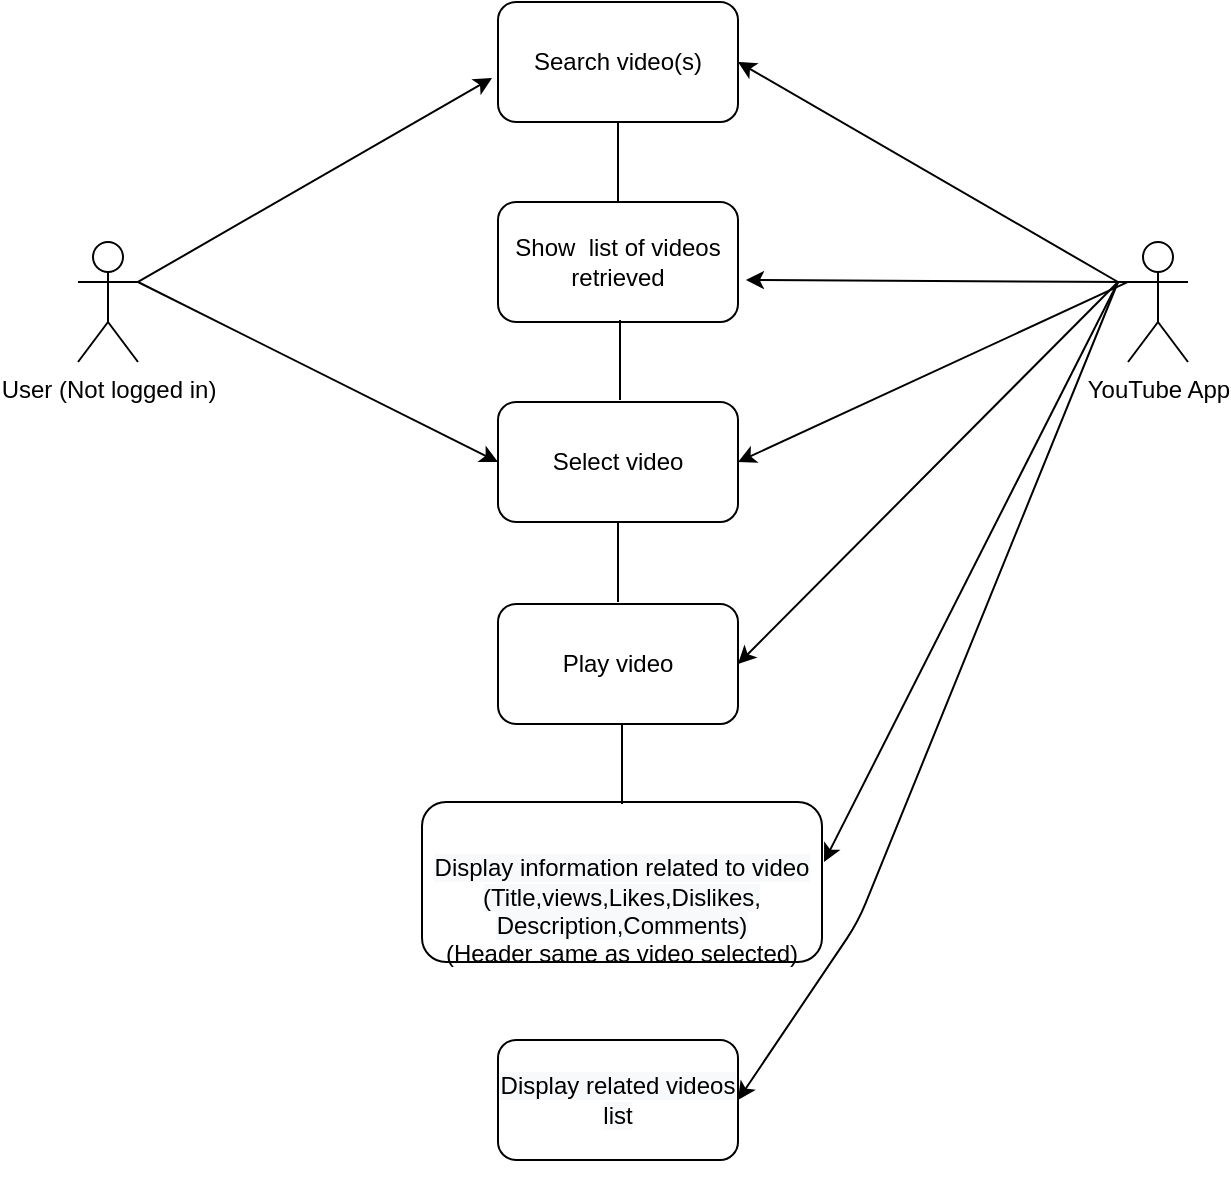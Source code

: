 <mxfile version="13.5.7" type="device" pages="2"><diagram id="R3AJudw_QuLWq5WWiMv0" name="Video Details"><mxGraphModel dx="868" dy="467" grid="1" gridSize="10" guides="1" tooltips="1" connect="1" arrows="1" fold="1" page="1" pageScale="1" pageWidth="850" pageHeight="1100" math="0" shadow="0"><root><mxCell id="0"/><mxCell id="1" parent="0"/><mxCell id="O59gN87tFlUamFgUDiCM-1" value="User (Not logged in)" style="shape=umlActor;verticalLabelPosition=bottom;verticalAlign=top;html=1;outlineConnect=0;" vertex="1" parent="1"><mxGeometry x="70" y="170" width="30" height="60" as="geometry"/></mxCell><mxCell id="O59gN87tFlUamFgUDiCM-3" value="Search video(s)" style="rounded=1;whiteSpace=wrap;html=1;" vertex="1" parent="1"><mxGeometry x="280" y="50" width="120" height="60" as="geometry"/></mxCell><mxCell id="O59gN87tFlUamFgUDiCM-4" value="YouTube App" style="shape=umlActor;verticalLabelPosition=bottom;verticalAlign=top;html=1;outlineConnect=0;" vertex="1" parent="1"><mxGeometry x="595" y="170" width="30" height="60" as="geometry"/></mxCell><mxCell id="O59gN87tFlUamFgUDiCM-5" value="Show&amp;nbsp; list of videos retrieved" style="rounded=1;whiteSpace=wrap;html=1;" vertex="1" parent="1"><mxGeometry x="280" y="150" width="120" height="60" as="geometry"/></mxCell><mxCell id="O59gN87tFlUamFgUDiCM-6" value="Select video" style="rounded=1;whiteSpace=wrap;html=1;" vertex="1" parent="1"><mxGeometry x="280" y="250" width="120" height="60" as="geometry"/></mxCell><mxCell id="O59gN87tFlUamFgUDiCM-7" value="" style="endArrow=classic;html=1;exitX=1;exitY=0.333;exitDx=0;exitDy=0;exitPerimeter=0;entryX=-0.025;entryY=0.633;entryDx=0;entryDy=0;entryPerimeter=0;" edge="1" parent="1" source="O59gN87tFlUamFgUDiCM-1" target="O59gN87tFlUamFgUDiCM-3"><mxGeometry width="50" height="50" relative="1" as="geometry"><mxPoint x="410" y="270" as="sourcePoint"/><mxPoint x="260" y="180" as="targetPoint"/></mxGeometry></mxCell><mxCell id="O59gN87tFlUamFgUDiCM-8" value="" style="endArrow=classic;html=1;entryX=1.033;entryY=0.65;entryDx=0;entryDy=0;exitX=0;exitY=0.333;exitDx=0;exitDy=0;exitPerimeter=0;entryPerimeter=0;" edge="1" parent="1" source="O59gN87tFlUamFgUDiCM-4" target="O59gN87tFlUamFgUDiCM-5"><mxGeometry width="50" height="50" relative="1" as="geometry"><mxPoint x="410" y="270" as="sourcePoint"/><mxPoint x="460" y="220" as="targetPoint"/></mxGeometry></mxCell><mxCell id="O59gN87tFlUamFgUDiCM-9" value="" style="endArrow=classic;html=1;entryX=1;entryY=0.5;entryDx=0;entryDy=0;" edge="1" parent="1" target="O59gN87tFlUamFgUDiCM-3"><mxGeometry width="50" height="50" relative="1" as="geometry"><mxPoint x="590" y="190" as="sourcePoint"/><mxPoint x="413.96" y="199" as="targetPoint"/></mxGeometry></mxCell><mxCell id="O59gN87tFlUamFgUDiCM-10" value="" style="endArrow=classic;html=1;entryX=1;entryY=0.5;entryDx=0;entryDy=0;exitX=0;exitY=0.333;exitDx=0;exitDy=0;exitPerimeter=0;" edge="1" parent="1" source="O59gN87tFlUamFgUDiCM-4" target="O59gN87tFlUamFgUDiCM-6"><mxGeometry width="50" height="50" relative="1" as="geometry"><mxPoint x="610" y="210" as="sourcePoint"/><mxPoint x="423.96" y="209" as="targetPoint"/></mxGeometry></mxCell><mxCell id="O59gN87tFlUamFgUDiCM-11" value="" style="endArrow=classic;html=1;entryX=0;entryY=0.5;entryDx=0;entryDy=0;" edge="1" parent="1" target="O59gN87tFlUamFgUDiCM-6"><mxGeometry width="50" height="50" relative="1" as="geometry"><mxPoint x="100" y="190" as="sourcePoint"/><mxPoint x="460" y="220" as="targetPoint"/></mxGeometry></mxCell><mxCell id="O59gN87tFlUamFgUDiCM-12" value="" style="endArrow=none;html=1;" edge="1" parent="1" source="O59gN87tFlUamFgUDiCM-5"><mxGeometry width="50" height="50" relative="1" as="geometry"><mxPoint x="290" y="160" as="sourcePoint"/><mxPoint x="340" y="110" as="targetPoint"/></mxGeometry></mxCell><mxCell id="O59gN87tFlUamFgUDiCM-13" value="" style="endArrow=none;html=1;" edge="1" parent="1"><mxGeometry width="50" height="50" relative="1" as="geometry"><mxPoint x="341" y="249" as="sourcePoint"/><mxPoint x="341" y="209" as="targetPoint"/></mxGeometry></mxCell><mxCell id="4GHKnVf-RYp0EVMlUm43-1" value="Play video&lt;br&gt;" style="rounded=1;whiteSpace=wrap;html=1;" vertex="1" parent="1"><mxGeometry x="280" y="351" width="120" height="60" as="geometry"/></mxCell><mxCell id="4GHKnVf-RYp0EVMlUm43-2" value="&lt;br&gt;&lt;br&gt;&lt;span style=&quot;color: rgb(0 , 0 , 0) ; font-size: 12px ; font-style: normal ; font-weight: 400 ; letter-spacing: normal ; text-align: center ; text-indent: 0px ; text-transform: none ; word-spacing: 0px ; font-family: &amp;#34;helvetica&amp;#34; ; background-color: rgb(248 , 249 , 250) ; display: inline ; float: none&quot;&gt;Display information related to video&lt;/span&gt;&lt;br style=&quot;color: rgb(0 , 0 , 0) ; font-size: 12px ; font-style: normal ; font-weight: 400 ; letter-spacing: normal ; text-align: center ; text-indent: 0px ; text-transform: none ; word-spacing: 0px ; font-family: &amp;#34;helvetica&amp;#34; ; background-color: rgb(248 , 249 , 250)&quot;&gt;&lt;span style=&quot;color: rgb(0 , 0 , 0) ; font-size: 12px ; font-style: normal ; font-weight: 400 ; letter-spacing: normal ; text-align: center ; text-indent: 0px ; text-transform: none ; word-spacing: 0px ; font-family: &amp;#34;helvetica&amp;#34; ; background-color: rgb(248 , 249 , 250) ; display: inline ; float: none&quot;&gt;(Title,views,Likes,Dislikes, Description,Comments)&lt;br&gt;&lt;/span&gt;(Header same as video selected)" style="rounded=1;whiteSpace=wrap;html=1;" vertex="1" parent="1"><mxGeometry x="242" y="450" width="200" height="80" as="geometry"/></mxCell><mxCell id="4GHKnVf-RYp0EVMlUm43-3" value="" style="endArrow=none;html=1;" edge="1" parent="1"><mxGeometry width="50" height="50" relative="1" as="geometry"><mxPoint x="342" y="451" as="sourcePoint"/><mxPoint x="342" y="411" as="targetPoint"/></mxGeometry></mxCell><mxCell id="4GHKnVf-RYp0EVMlUm43-4" value="" style="endArrow=none;html=1;" edge="1" parent="1"><mxGeometry width="50" height="50" relative="1" as="geometry"><mxPoint x="340" y="350" as="sourcePoint"/><mxPoint x="340" y="310" as="targetPoint"/></mxGeometry></mxCell><mxCell id="4GHKnVf-RYp0EVMlUm43-5" value="" style="endArrow=classic;html=1;entryX=1;entryY=0.5;entryDx=0;entryDy=0;" edge="1" parent="1" target="4GHKnVf-RYp0EVMlUm43-1"><mxGeometry width="50" height="50" relative="1" as="geometry"><mxPoint x="590" y="190" as="sourcePoint"/><mxPoint x="460" y="310" as="targetPoint"/></mxGeometry></mxCell><mxCell id="4GHKnVf-RYp0EVMlUm43-6" value="" style="endArrow=classic;html=1;entryX=1;entryY=0.5;entryDx=0;entryDy=0;" edge="1" parent="1" target="4GHKnVf-RYp0EVMlUm43-7"><mxGeometry width="50" height="50" relative="1" as="geometry"><mxPoint x="590" y="190" as="sourcePoint"/><mxPoint x="560" y="520" as="targetPoint"/><Array as="points"><mxPoint x="460" y="510"/></Array></mxGeometry></mxCell><mxCell id="4GHKnVf-RYp0EVMlUm43-7" value="&#10;&#10;&lt;span style=&quot;color: rgb(0, 0, 0); font-family: helvetica; font-size: 12px; font-style: normal; font-weight: 400; letter-spacing: normal; text-align: center; text-indent: 0px; text-transform: none; word-spacing: 0px; background-color: rgb(248, 249, 250); display: inline; float: none;&quot;&gt;Display related videos list&lt;/span&gt;&#10;&#10;" style="rounded=1;whiteSpace=wrap;html=1;" vertex="1" parent="1"><mxGeometry x="280" y="569" width="120" height="60" as="geometry"/></mxCell><mxCell id="4GHKnVf-RYp0EVMlUm43-11" value="" style="endArrow=classic;html=1;entryX=1.005;entryY=0.375;entryDx=0;entryDy=0;entryPerimeter=0;" edge="1" parent="1" target="4GHKnVf-RYp0EVMlUm43-2"><mxGeometry width="50" height="50" relative="1" as="geometry"><mxPoint x="590" y="190" as="sourcePoint"/><mxPoint x="460" y="410" as="targetPoint"/></mxGeometry></mxCell></root></mxGraphModel></diagram><diagram id="y2QdWLFr2m7ibiSQlpOt" name="Left Menu"><mxGraphModel dx="868" dy="467" grid="1" gridSize="10" guides="1" tooltips="1" connect="1" arrows="1" fold="1" page="1" pageScale="1" pageWidth="850" pageHeight="1100" math="0" shadow="0"><root><mxCell id="Yl0vQi9k1bUpzZNdL4S6-0"/><mxCell id="Yl0vQi9k1bUpzZNdL4S6-1" parent="Yl0vQi9k1bUpzZNdL4S6-0"/><mxCell id="W6o03r6WED2VTbYd6XCe-20" value="User (Not logged in)" style="shape=umlActor;verticalLabelPosition=bottom;verticalAlign=top;html=1;outlineConnect=0;" vertex="1" parent="Yl0vQi9k1bUpzZNdL4S6-1"><mxGeometry x="70" y="570" width="30" height="60" as="geometry"/></mxCell><mxCell id="W6o03r6WED2VTbYd6XCe-21" value="Select from left menu (Subscriptions, Library, History)" style="rounded=1;whiteSpace=wrap;html=1;" vertex="1" parent="Yl0vQi9k1bUpzZNdL4S6-1"><mxGeometry x="280" y="500" width="120" height="60" as="geometry"/></mxCell><mxCell id="W6o03r6WED2VTbYd6XCe-22" value="YouTube App" style="shape=umlActor;verticalLabelPosition=bottom;verticalAlign=top;html=1;outlineConnect=0;" vertex="1" parent="Yl0vQi9k1bUpzZNdL4S6-1"><mxGeometry x="590" y="570" width="30" height="60" as="geometry"/></mxCell><mxCell id="W6o03r6WED2VTbYd6XCe-23" value="Sign In required" style="rounded=1;whiteSpace=wrap;html=1;" vertex="1" parent="Yl0vQi9k1bUpzZNdL4S6-1"><mxGeometry x="280" y="601" width="120" height="60" as="geometry"/></mxCell><mxCell id="W6o03r6WED2VTbYd6XCe-24" value="" style="endArrow=classic;html=1;exitX=1;exitY=0.333;exitDx=0;exitDy=0;exitPerimeter=0;entryX=-0.025;entryY=0.633;entryDx=0;entryDy=0;entryPerimeter=0;" edge="1" parent="Yl0vQi9k1bUpzZNdL4S6-1" source="W6o03r6WED2VTbYd6XCe-20" target="W6o03r6WED2VTbYd6XCe-21"><mxGeometry width="50" height="50" relative="1" as="geometry"><mxPoint x="410" y="670" as="sourcePoint"/><mxPoint x="260" y="580" as="targetPoint"/></mxGeometry></mxCell><mxCell id="W6o03r6WED2VTbYd6XCe-25" value="" style="endArrow=classic;html=1;entryX=1;entryY=0.5;entryDx=0;entryDy=0;" edge="1" parent="Yl0vQi9k1bUpzZNdL4S6-1" target="W6o03r6WED2VTbYd6XCe-21"><mxGeometry width="50" height="50" relative="1" as="geometry"><mxPoint x="590" y="590" as="sourcePoint"/><mxPoint x="413.96" y="599" as="targetPoint"/></mxGeometry></mxCell><mxCell id="W6o03r6WED2VTbYd6XCe-26" value="" style="endArrow=classic;html=1;entryX=1;entryY=0.5;entryDx=0;entryDy=0;exitX=0;exitY=0.333;exitDx=0;exitDy=0;exitPerimeter=0;" edge="1" parent="Yl0vQi9k1bUpzZNdL4S6-1" source="W6o03r6WED2VTbYd6XCe-22" target="W6o03r6WED2VTbYd6XCe-23"><mxGeometry width="50" height="50" relative="1" as="geometry"><mxPoint x="610" y="610" as="sourcePoint"/><mxPoint x="423.96" y="609" as="targetPoint"/></mxGeometry></mxCell><mxCell id="W6o03r6WED2VTbYd6XCe-28" value="" style="endArrow=none;html=1;" edge="1" parent="Yl0vQi9k1bUpzZNdL4S6-1"><mxGeometry width="50" height="50" relative="1" as="geometry"><mxPoint x="341" y="600" as="sourcePoint"/><mxPoint x="341" y="560" as="targetPoint"/></mxGeometry></mxCell><mxCell id="YCoa7vvOJJLTJDBy624r-0" value="User (Not logged in)" style="shape=umlActor;verticalLabelPosition=bottom;verticalAlign=top;html=1;outlineConnect=0;" vertex="1" parent="Yl0vQi9k1bUpzZNdL4S6-1"><mxGeometry x="70" y="170" width="30" height="60" as="geometry"/></mxCell><mxCell id="YCoa7vvOJJLTJDBy624r-1" value="Select from left menu (Home, Trending)" style="rounded=1;whiteSpace=wrap;html=1;" vertex="1" parent="Yl0vQi9k1bUpzZNdL4S6-1"><mxGeometry x="280" y="50" width="120" height="60" as="geometry"/></mxCell><mxCell id="YCoa7vvOJJLTJDBy624r-2" value="YouTube App" style="shape=umlActor;verticalLabelPosition=bottom;verticalAlign=top;html=1;outlineConnect=0;" vertex="1" parent="Yl0vQi9k1bUpzZNdL4S6-1"><mxGeometry x="590" y="170" width="30" height="60" as="geometry"/></mxCell><mxCell id="YCoa7vvOJJLTJDBy624r-3" value="Show&amp;nbsp; list of videos retrieved" style="rounded=1;whiteSpace=wrap;html=1;" vertex="1" parent="Yl0vQi9k1bUpzZNdL4S6-1"><mxGeometry x="280" y="150" width="120" height="60" as="geometry"/></mxCell><mxCell id="YCoa7vvOJJLTJDBy624r-4" value="Select and View video" style="rounded=1;whiteSpace=wrap;html=1;" vertex="1" parent="Yl0vQi9k1bUpzZNdL4S6-1"><mxGeometry x="280" y="250" width="120" height="60" as="geometry"/></mxCell><mxCell id="YCoa7vvOJJLTJDBy624r-5" value="" style="endArrow=classic;html=1;exitX=1;exitY=0.333;exitDx=0;exitDy=0;exitPerimeter=0;entryX=-0.025;entryY=0.633;entryDx=0;entryDy=0;entryPerimeter=0;" edge="1" parent="Yl0vQi9k1bUpzZNdL4S6-1" source="YCoa7vvOJJLTJDBy624r-0" target="YCoa7vvOJJLTJDBy624r-1"><mxGeometry width="50" height="50" relative="1" as="geometry"><mxPoint x="410" y="270" as="sourcePoint"/><mxPoint x="260" y="180" as="targetPoint"/></mxGeometry></mxCell><mxCell id="YCoa7vvOJJLTJDBy624r-6" value="" style="endArrow=classic;html=1;entryX=1.033;entryY=0.65;entryDx=0;entryDy=0;exitX=0;exitY=0.333;exitDx=0;exitDy=0;exitPerimeter=0;entryPerimeter=0;" edge="1" parent="Yl0vQi9k1bUpzZNdL4S6-1" source="YCoa7vvOJJLTJDBy624r-2" target="YCoa7vvOJJLTJDBy624r-3"><mxGeometry width="50" height="50" relative="1" as="geometry"><mxPoint x="410" y="270" as="sourcePoint"/><mxPoint x="460" y="220" as="targetPoint"/></mxGeometry></mxCell><mxCell id="YCoa7vvOJJLTJDBy624r-7" value="" style="endArrow=classic;html=1;entryX=1;entryY=0.5;entryDx=0;entryDy=0;" edge="1" parent="Yl0vQi9k1bUpzZNdL4S6-1" target="YCoa7vvOJJLTJDBy624r-1"><mxGeometry width="50" height="50" relative="1" as="geometry"><mxPoint x="590" y="190" as="sourcePoint"/><mxPoint x="413.96" y="199" as="targetPoint"/></mxGeometry></mxCell><mxCell id="YCoa7vvOJJLTJDBy624r-8" value="" style="endArrow=classic;html=1;entryX=1;entryY=0.5;entryDx=0;entryDy=0;exitX=0;exitY=0.333;exitDx=0;exitDy=0;exitPerimeter=0;" edge="1" parent="Yl0vQi9k1bUpzZNdL4S6-1" source="YCoa7vvOJJLTJDBy624r-2" target="YCoa7vvOJJLTJDBy624r-4"><mxGeometry width="50" height="50" relative="1" as="geometry"><mxPoint x="610" y="210" as="sourcePoint"/><mxPoint x="423.96" y="209" as="targetPoint"/></mxGeometry></mxCell><mxCell id="YCoa7vvOJJLTJDBy624r-9" value="" style="endArrow=classic;html=1;entryX=0;entryY=0.5;entryDx=0;entryDy=0;" edge="1" parent="Yl0vQi9k1bUpzZNdL4S6-1" target="YCoa7vvOJJLTJDBy624r-4"><mxGeometry width="50" height="50" relative="1" as="geometry"><mxPoint x="100" y="190" as="sourcePoint"/><mxPoint x="460" y="220" as="targetPoint"/></mxGeometry></mxCell><mxCell id="YCoa7vvOJJLTJDBy624r-10" value="" style="endArrow=none;html=1;" edge="1" parent="Yl0vQi9k1bUpzZNdL4S6-1" source="YCoa7vvOJJLTJDBy624r-3"><mxGeometry width="50" height="50" relative="1" as="geometry"><mxPoint x="290" y="160" as="sourcePoint"/><mxPoint x="340" y="110" as="targetPoint"/></mxGeometry></mxCell><mxCell id="YCoa7vvOJJLTJDBy624r-11" value="" style="endArrow=none;html=1;" edge="1" parent="Yl0vQi9k1bUpzZNdL4S6-1"><mxGeometry width="50" height="50" relative="1" as="geometry"><mxPoint x="341" y="249" as="sourcePoint"/><mxPoint x="341" y="209" as="targetPoint"/></mxGeometry></mxCell></root></mxGraphModel></diagram></mxfile>